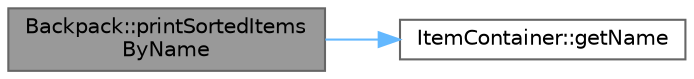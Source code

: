 digraph "Backpack::printSortedItemsByName"
{
 // LATEX_PDF_SIZE
  bgcolor="transparent";
  edge [fontname=Helvetica,fontsize=10,labelfontname=Helvetica,labelfontsize=10];
  node [fontname=Helvetica,fontsize=10,shape=box,height=0.2,width=0.4];
  rankdir="LR";
  Node1 [id="Node000001",label="Backpack::printSortedItems\lByName",height=0.2,width=0.4,color="gray40", fillcolor="grey60", style="filled", fontcolor="black",tooltip="Method that prints only the items in the backpack with a specific name."];
  Node1 -> Node2 [id="edge1_Node000001_Node000002",color="steelblue1",style="solid",tooltip=" "];
  Node2 [id="Node000002",label="ItemContainer::getName",height=0.2,width=0.4,color="grey40", fillcolor="white", style="filled",URL="$class_item_container.html#ae799330f7e9a4608d928e0f0d221d126",tooltip="Get the Name attribute of the object."];
}
